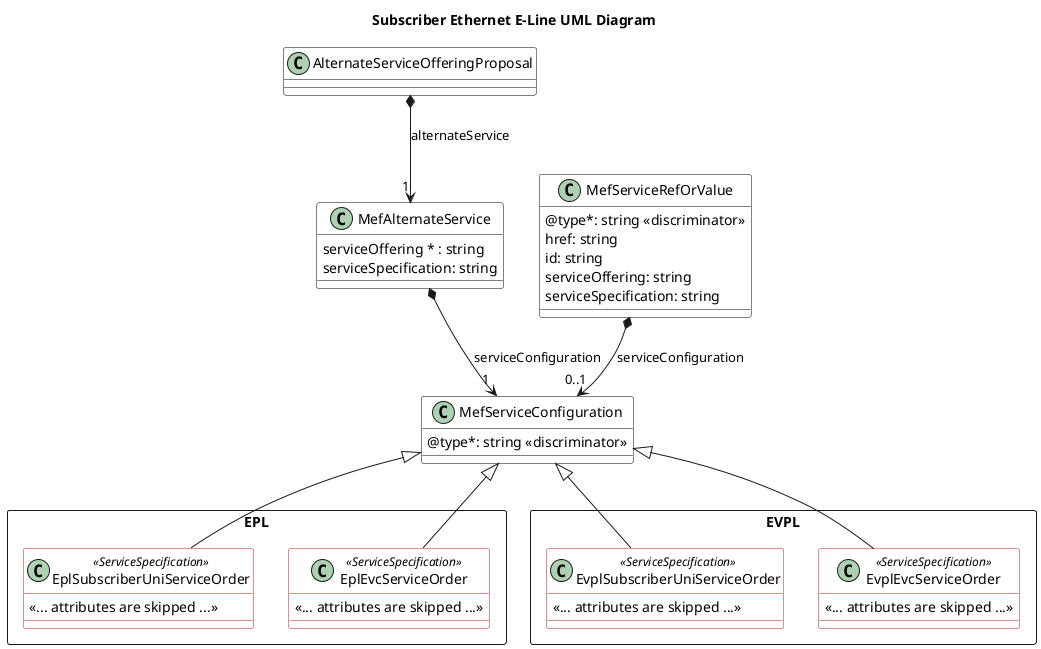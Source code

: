 @startuml

title Subscriber Ethernet E-Line UML Diagram

skinparam {
    ClassBackgroundColor White
    ClassBorderColor Black
    ClassBorderColor<<ServiceSpecification>> FireBrick
}

class AlternateServiceOfferingProposal {
}

AlternateServiceOfferingProposal *-->"1" MefAlternateService : alternateService

class MefAlternateService {
    serviceOffering * : string
    serviceSpecification: string
}

class MefServiceConfiguration {
    @type*: string <<discriminator>>
}

MefAlternateService *-->"1" MefServiceConfiguration : serviceConfiguration


class MefServiceRefOrValue {

    @type*: string <<discriminator>>
    href: string 
    id: string 
    serviceOffering: string
    serviceSpecification: string
}

MefServiceRefOrValue *-->"0..1" MefServiceConfiguration : serviceConfiguration

rectangle EPL {
  class EplSubscriberUniServiceOrder <<ServiceSpecification>> {

    <<... attributes are skipped ...>>
  }
  MefServiceConfiguration <|-- EplSubscriberUniServiceOrder

  class EplEvcServiceOrder <<ServiceSpecification>> {

    <<... attributes are skipped ...>>
  }
  MefServiceConfiguration <|-- EplEvcServiceOrder

}

rectangle EVPL {
  class EvplSubscriberUniServiceOrder <<ServiceSpecification>> {

    <<... attributes are skipped ...>>
  }


  MefServiceConfiguration <|-- EvplSubscriberUniServiceOrder

  class EvplEvcServiceOrder <<ServiceSpecification>> {

    <<... attributes are skipped ...>>
  }
  MefServiceConfiguration <|-- EvplEvcServiceOrder
}
@enduml
